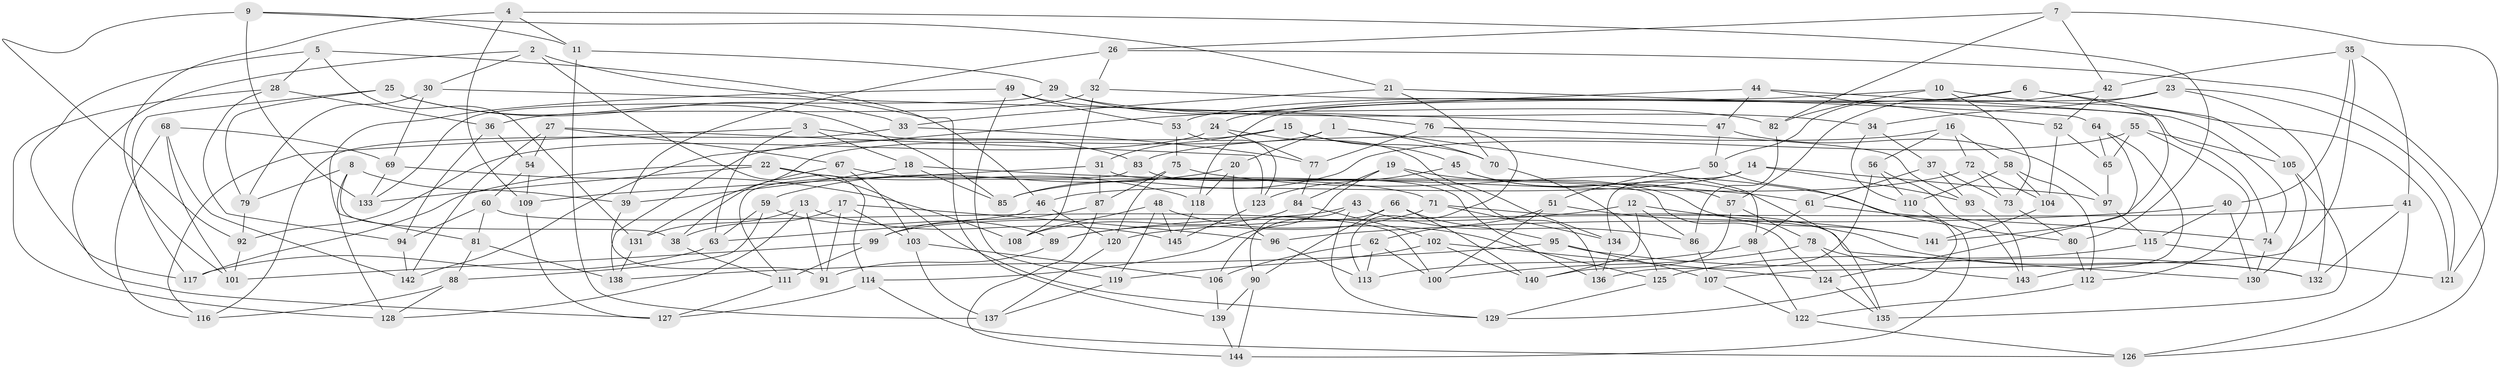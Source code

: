 // Generated by graph-tools (version 1.1) at 2025/03/03/09/25 03:03:03]
// undirected, 145 vertices, 290 edges
graph export_dot {
graph [start="1"]
  node [color=gray90,style=filled];
  1;
  2;
  3;
  4;
  5;
  6;
  7;
  8;
  9;
  10;
  11;
  12;
  13;
  14;
  15;
  16;
  17;
  18;
  19;
  20;
  21;
  22;
  23;
  24;
  25;
  26;
  27;
  28;
  29;
  30;
  31;
  32;
  33;
  34;
  35;
  36;
  37;
  38;
  39;
  40;
  41;
  42;
  43;
  44;
  45;
  46;
  47;
  48;
  49;
  50;
  51;
  52;
  53;
  54;
  55;
  56;
  57;
  58;
  59;
  60;
  61;
  62;
  63;
  64;
  65;
  66;
  67;
  68;
  69;
  70;
  71;
  72;
  73;
  74;
  75;
  76;
  77;
  78;
  79;
  80;
  81;
  82;
  83;
  84;
  85;
  86;
  87;
  88;
  89;
  90;
  91;
  92;
  93;
  94;
  95;
  96;
  97;
  98;
  99;
  100;
  101;
  102;
  103;
  104;
  105;
  106;
  107;
  108;
  109;
  110;
  111;
  112;
  113;
  114;
  115;
  116;
  117;
  118;
  119;
  120;
  121;
  122;
  123;
  124;
  125;
  126;
  127;
  128;
  129;
  130;
  131;
  132;
  133;
  134;
  135;
  136;
  137;
  138;
  139;
  140;
  141;
  142;
  143;
  144;
  145;
  1 -- 70;
  1 -- 98;
  1 -- 20;
  1 -- 38;
  2 -- 139;
  2 -- 114;
  2 -- 127;
  2 -- 30;
  3 -- 116;
  3 -- 63;
  3 -- 83;
  3 -- 18;
  4 -- 101;
  4 -- 80;
  4 -- 109;
  4 -- 11;
  5 -- 117;
  5 -- 28;
  5 -- 46;
  5 -- 131;
  6 -- 105;
  6 -- 141;
  6 -- 50;
  6 -- 24;
  7 -- 42;
  7 -- 121;
  7 -- 26;
  7 -- 82;
  8 -- 128;
  8 -- 39;
  8 -- 79;
  8 -- 38;
  9 -- 21;
  9 -- 133;
  9 -- 92;
  9 -- 11;
  10 -- 53;
  10 -- 121;
  10 -- 73;
  10 -- 82;
  11 -- 29;
  11 -- 137;
  12 -- 140;
  12 -- 86;
  12 -- 89;
  12 -- 141;
  13 -- 128;
  13 -- 91;
  13 -- 145;
  13 -- 131;
  14 -- 93;
  14 -- 46;
  14 -- 97;
  14 -- 134;
  15 -- 31;
  15 -- 138;
  15 -- 70;
  15 -- 45;
  16 -- 58;
  16 -- 83;
  16 -- 72;
  16 -- 56;
  17 -- 103;
  17 -- 91;
  17 -- 96;
  17 -- 38;
  18 -- 39;
  18 -- 61;
  18 -- 85;
  19 -- 114;
  19 -- 141;
  19 -- 84;
  19 -- 136;
  20 -- 96;
  20 -- 118;
  20 -- 59;
  21 -- 70;
  21 -- 33;
  21 -- 64;
  22 -- 117;
  22 -- 133;
  22 -- 118;
  22 -- 129;
  23 -- 121;
  23 -- 34;
  23 -- 118;
  23 -- 132;
  24 -- 134;
  24 -- 77;
  24 -- 92;
  25 -- 33;
  25 -- 79;
  25 -- 117;
  25 -- 85;
  26 -- 126;
  26 -- 32;
  26 -- 39;
  27 -- 67;
  27 -- 54;
  27 -- 142;
  27 -- 123;
  28 -- 128;
  28 -- 36;
  28 -- 94;
  29 -- 133;
  29 -- 76;
  29 -- 34;
  30 -- 79;
  30 -- 47;
  30 -- 69;
  31 -- 124;
  31 -- 87;
  31 -- 109;
  32 -- 74;
  32 -- 108;
  32 -- 36;
  33 -- 116;
  33 -- 77;
  34 -- 37;
  34 -- 110;
  35 -- 42;
  35 -- 107;
  35 -- 40;
  35 -- 41;
  36 -- 54;
  36 -- 94;
  37 -- 73;
  37 -- 93;
  37 -- 61;
  38 -- 111;
  39 -- 91;
  40 -- 130;
  40 -- 115;
  40 -- 96;
  41 -- 120;
  41 -- 126;
  41 -- 132;
  42 -- 52;
  42 -- 57;
  43 -- 86;
  43 -- 129;
  43 -- 90;
  43 -- 99;
  44 -- 74;
  44 -- 142;
  44 -- 52;
  44 -- 47;
  45 -- 57;
  45 -- 135;
  45 -- 123;
  46 -- 63;
  46 -- 120;
  47 -- 50;
  47 -- 97;
  48 -- 119;
  48 -- 145;
  48 -- 108;
  48 -- 125;
  49 -- 81;
  49 -- 119;
  49 -- 82;
  49 -- 53;
  50 -- 129;
  50 -- 51;
  51 -- 132;
  51 -- 100;
  51 -- 62;
  52 -- 104;
  52 -- 65;
  53 -- 75;
  53 -- 123;
  54 -- 60;
  54 -- 109;
  55 -- 105;
  55 -- 65;
  55 -- 112;
  55 -- 85;
  56 -- 143;
  56 -- 136;
  56 -- 110;
  57 -- 140;
  57 -- 78;
  58 -- 112;
  58 -- 104;
  58 -- 110;
  59 -- 63;
  59 -- 88;
  59 -- 89;
  60 -- 100;
  60 -- 81;
  60 -- 94;
  61 -- 74;
  61 -- 98;
  62 -- 100;
  62 -- 106;
  62 -- 113;
  63 -- 117;
  64 -- 124;
  64 -- 65;
  64 -- 143;
  65 -- 97;
  66 -- 95;
  66 -- 106;
  66 -- 140;
  66 -- 90;
  67 -- 131;
  67 -- 103;
  67 -- 71;
  68 -- 69;
  68 -- 101;
  68 -- 116;
  68 -- 142;
  69 -- 108;
  69 -- 133;
  70 -- 125;
  71 -- 130;
  71 -- 134;
  71 -- 89;
  72 -- 73;
  72 -- 85;
  72 -- 104;
  73 -- 80;
  74 -- 130;
  75 -- 120;
  75 -- 80;
  75 -- 87;
  76 -- 113;
  76 -- 93;
  76 -- 77;
  77 -- 84;
  78 -- 100;
  78 -- 135;
  78 -- 143;
  79 -- 92;
  80 -- 112;
  81 -- 138;
  81 -- 88;
  82 -- 86;
  83 -- 111;
  83 -- 136;
  84 -- 108;
  84 -- 102;
  86 -- 107;
  87 -- 99;
  87 -- 144;
  88 -- 116;
  88 -- 128;
  89 -- 91;
  90 -- 139;
  90 -- 144;
  92 -- 101;
  93 -- 143;
  94 -- 142;
  95 -- 138;
  95 -- 107;
  95 -- 132;
  96 -- 113;
  97 -- 115;
  98 -- 122;
  98 -- 113;
  99 -- 111;
  99 -- 101;
  102 -- 119;
  102 -- 140;
  102 -- 124;
  103 -- 106;
  103 -- 137;
  104 -- 141;
  105 -- 130;
  105 -- 135;
  106 -- 139;
  107 -- 122;
  109 -- 127;
  110 -- 144;
  111 -- 127;
  112 -- 122;
  114 -- 126;
  114 -- 127;
  115 -- 121;
  115 -- 125;
  118 -- 145;
  119 -- 137;
  120 -- 137;
  122 -- 126;
  123 -- 145;
  124 -- 135;
  125 -- 129;
  131 -- 138;
  134 -- 136;
  139 -- 144;
}
